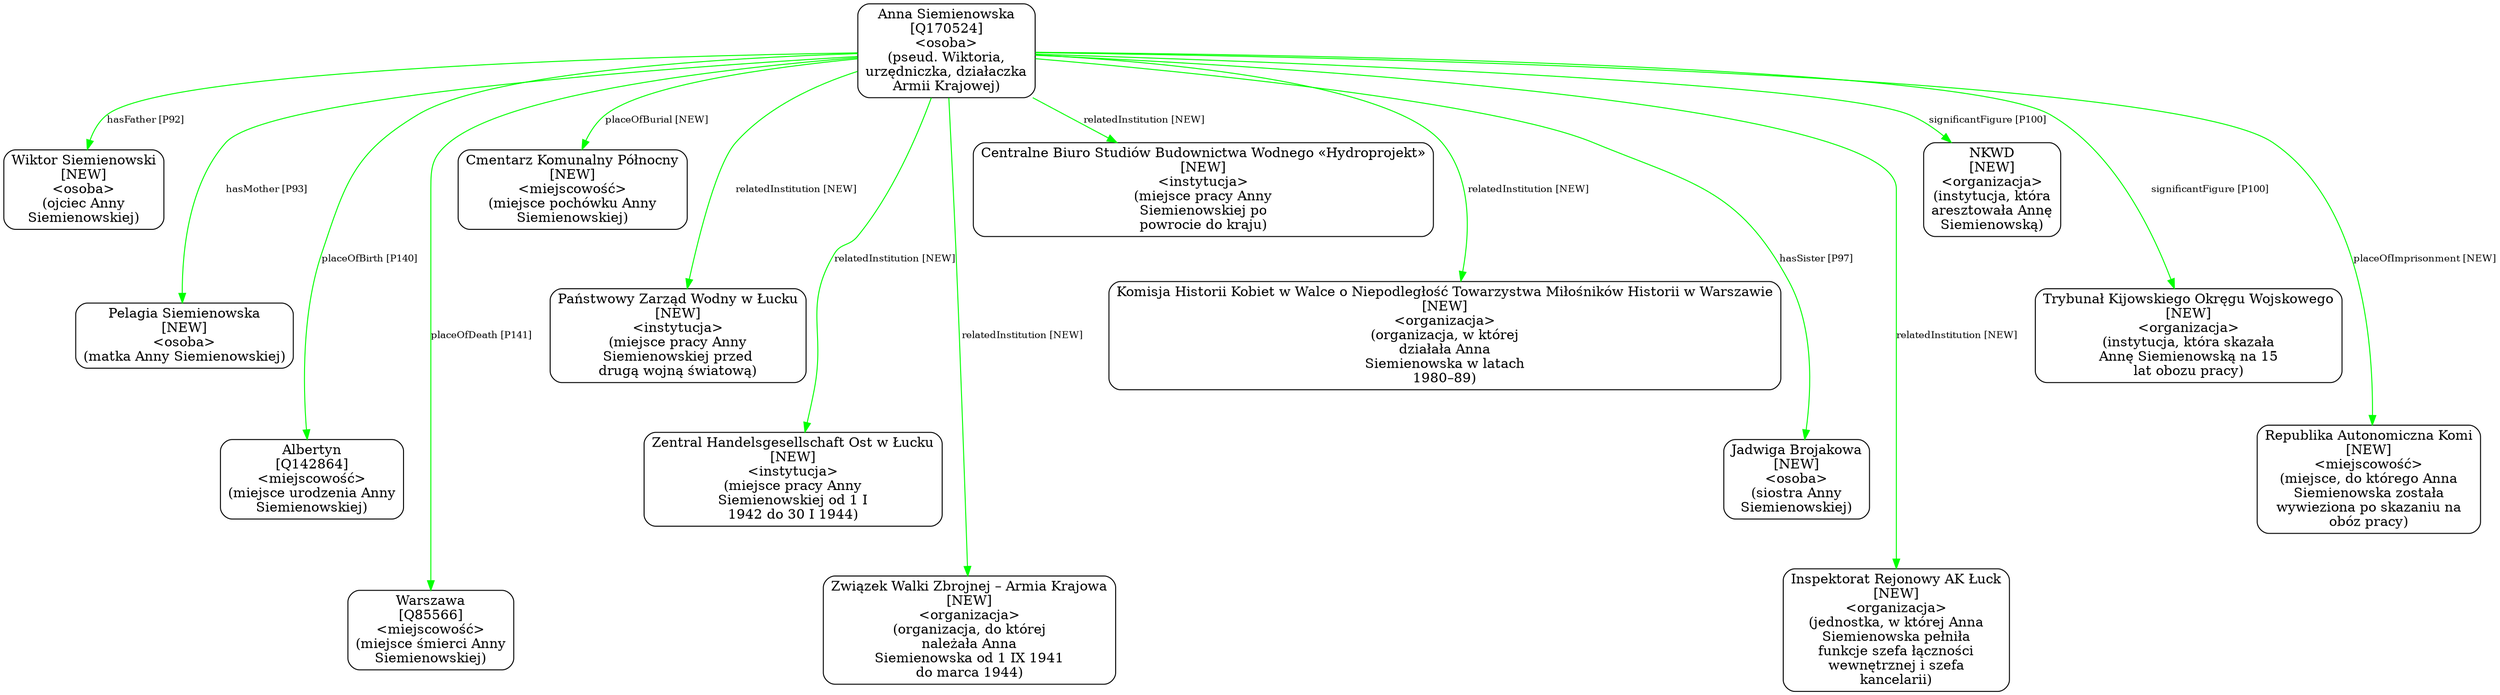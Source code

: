 digraph {
	node [shape=box,
		style=rounded
	];
	edge [fontsize=10];
	"Anna Siemienowska
[Q170524]
<osoba>
(pseud. Wiktoria,
urzędniczka, działaczka
Armii Krajowej)"	[color=black,
		label="Anna Siemienowska
[Q170524]
<osoba>
(pseud. Wiktoria,
urzędniczka, działaczka
Armii Krajowej)"];
	"Anna Siemienowska
[Q170524]
<osoba>
(pseud. Wiktoria,
urzędniczka, działaczka
Armii Krajowej)" -> "Wiktor Siemienowski
[NEW]
<osoba>
(ojciec Anny
Siemienowskiej)"	[color=green,
		label="hasFather [P92]",
		minlen=1];
	"Anna Siemienowska
[Q170524]
<osoba>
(pseud. Wiktoria,
urzędniczka, działaczka
Armii Krajowej)" -> "Pelagia Siemienowska
[NEW]
<osoba>
(matka Anny Siemienowskiej)"	[color=green,
		label="hasMother [P93]",
		minlen=2];
	"Anna Siemienowska
[Q170524]
<osoba>
(pseud. Wiktoria,
urzędniczka, działaczka
Armii Krajowej)" -> "Albertyn
[Q142864]
<miejscowość>
(miejsce urodzenia Anny
Siemienowskiej)"	[color=green,
		label="placeOfBirth [P140]",
		minlen=3];
	"Anna Siemienowska
[Q170524]
<osoba>
(pseud. Wiktoria,
urzędniczka, działaczka
Armii Krajowej)" -> "Warszawa
[Q85566]
<miejscowość>
(miejsce śmierci Anny
Siemienowskiej)"	[color=green,
		label="placeOfDeath [P141]",
		minlen=4];
	"Anna Siemienowska
[Q170524]
<osoba>
(pseud. Wiktoria,
urzędniczka, działaczka
Armii Krajowej)" -> "Cmentarz Komunalny Północny
[NEW]
<miejscowość>
(miejsce pochówku Anny
Siemienowskiej)"	[color=green,
		label="placeOfBurial [NEW]",
		minlen=1];
	"Anna Siemienowska
[Q170524]
<osoba>
(pseud. Wiktoria,
urzędniczka, działaczka
Armii Krajowej)" -> "Państwowy Zarząd Wodny w Łucku
[NEW]
<instytucja>
(miejsce pracy Anny
Siemienowskiej przed
drugą wojną światową)"	[color=green,
		label="relatedInstitution [NEW]",
		minlen=2];
	"Anna Siemienowska
[Q170524]
<osoba>
(pseud. Wiktoria,
urzędniczka, działaczka
Armii Krajowej)" -> "Zentral Handelsgesellschaft Ost w Łucku
[NEW]
<instytucja>
(miejsce pracy Anny
Siemienowskiej od 1 I
1942 do 30 I 1944)"	[color=green,
		label="relatedInstitution [NEW]",
		minlen=3];
	"Anna Siemienowska
[Q170524]
<osoba>
(pseud. Wiktoria,
urzędniczka, działaczka
Armii Krajowej)" -> "Związek Walki Zbrojnej – Armia Krajowa
[NEW]
<organizacja>
(organizacja, do której
należała Anna
Siemienowska od 1 IX 1941
\
do marca 1944)"	[color=green,
		label="relatedInstitution [NEW]",
		minlen=4];
	"Anna Siemienowska
[Q170524]
<osoba>
(pseud. Wiktoria,
urzędniczka, działaczka
Armii Krajowej)" -> "Centralne Biuro Studiów Budownictwa Wodnego «Hydroprojekt»
[NEW]
<instytucja>
(miejsce pracy Anny
Siemienowskiej po
powrocie \
do kraju)"	[color=green,
		label="relatedInstitution [NEW]",
		minlen=1];
	"Anna Siemienowska
[Q170524]
<osoba>
(pseud. Wiktoria,
urzędniczka, działaczka
Armii Krajowej)" -> "Komisja Historii Kobiet w Walce o Niepodległość Towarzystwa Miłośników Historii w Warszawie
[NEW]
<organizacja>
(organizacja, \
w której
działała Anna
Siemienowska w latach
1980–89)"	[color=green,
		label="relatedInstitution [NEW]",
		minlen=2];
	"Anna Siemienowska
[Q170524]
<osoba>
(pseud. Wiktoria,
urzędniczka, działaczka
Armii Krajowej)" -> "Jadwiga Brojakowa
[NEW]
<osoba>
(siostra Anny
Siemienowskiej)"	[color=green,
		label="hasSister [P97]",
		minlen=3];
	"Anna Siemienowska
[Q170524]
<osoba>
(pseud. Wiktoria,
urzędniczka, działaczka
Armii Krajowej)" -> "Inspektorat Rejonowy AK Łuck
[NEW]
<organizacja>
(jednostka, w której Anna
Siemienowska pełniła
funkcje szefa łączności
wewnętrznej \
i szefa
kancelarii)"	[color=green,
		label="relatedInstitution [NEW]",
		minlen=4];
	"Anna Siemienowska
[Q170524]
<osoba>
(pseud. Wiktoria,
urzędniczka, działaczka
Armii Krajowej)" -> "NKWD
[NEW]
<organizacja>
(instytucja, która
aresztowała Annę
Siemienowską)"	[color=green,
		label="significantFigure [P100]",
		minlen=1];
	"Anna Siemienowska
[Q170524]
<osoba>
(pseud. Wiktoria,
urzędniczka, działaczka
Armii Krajowej)" -> "Trybunał Kijowskiego Okręgu Wojskowego
[NEW]
<organizacja>
(instytucja, która skazała
Annę Siemienowską na 15
lat obozu pracy)"	[color=green,
		label="significantFigure [P100]",
		minlen=2];
	"Anna Siemienowska
[Q170524]
<osoba>
(pseud. Wiktoria,
urzędniczka, działaczka
Armii Krajowej)" -> "Republika Autonomiczna Komi
[NEW]
<miejscowość>
(miejsce, do którego Anna
Siemienowska została
wywieziona po skazaniu na
obóz \
pracy)"	[color=green,
		label="placeOfImprisonment [NEW]",
		minlen=3];
}
